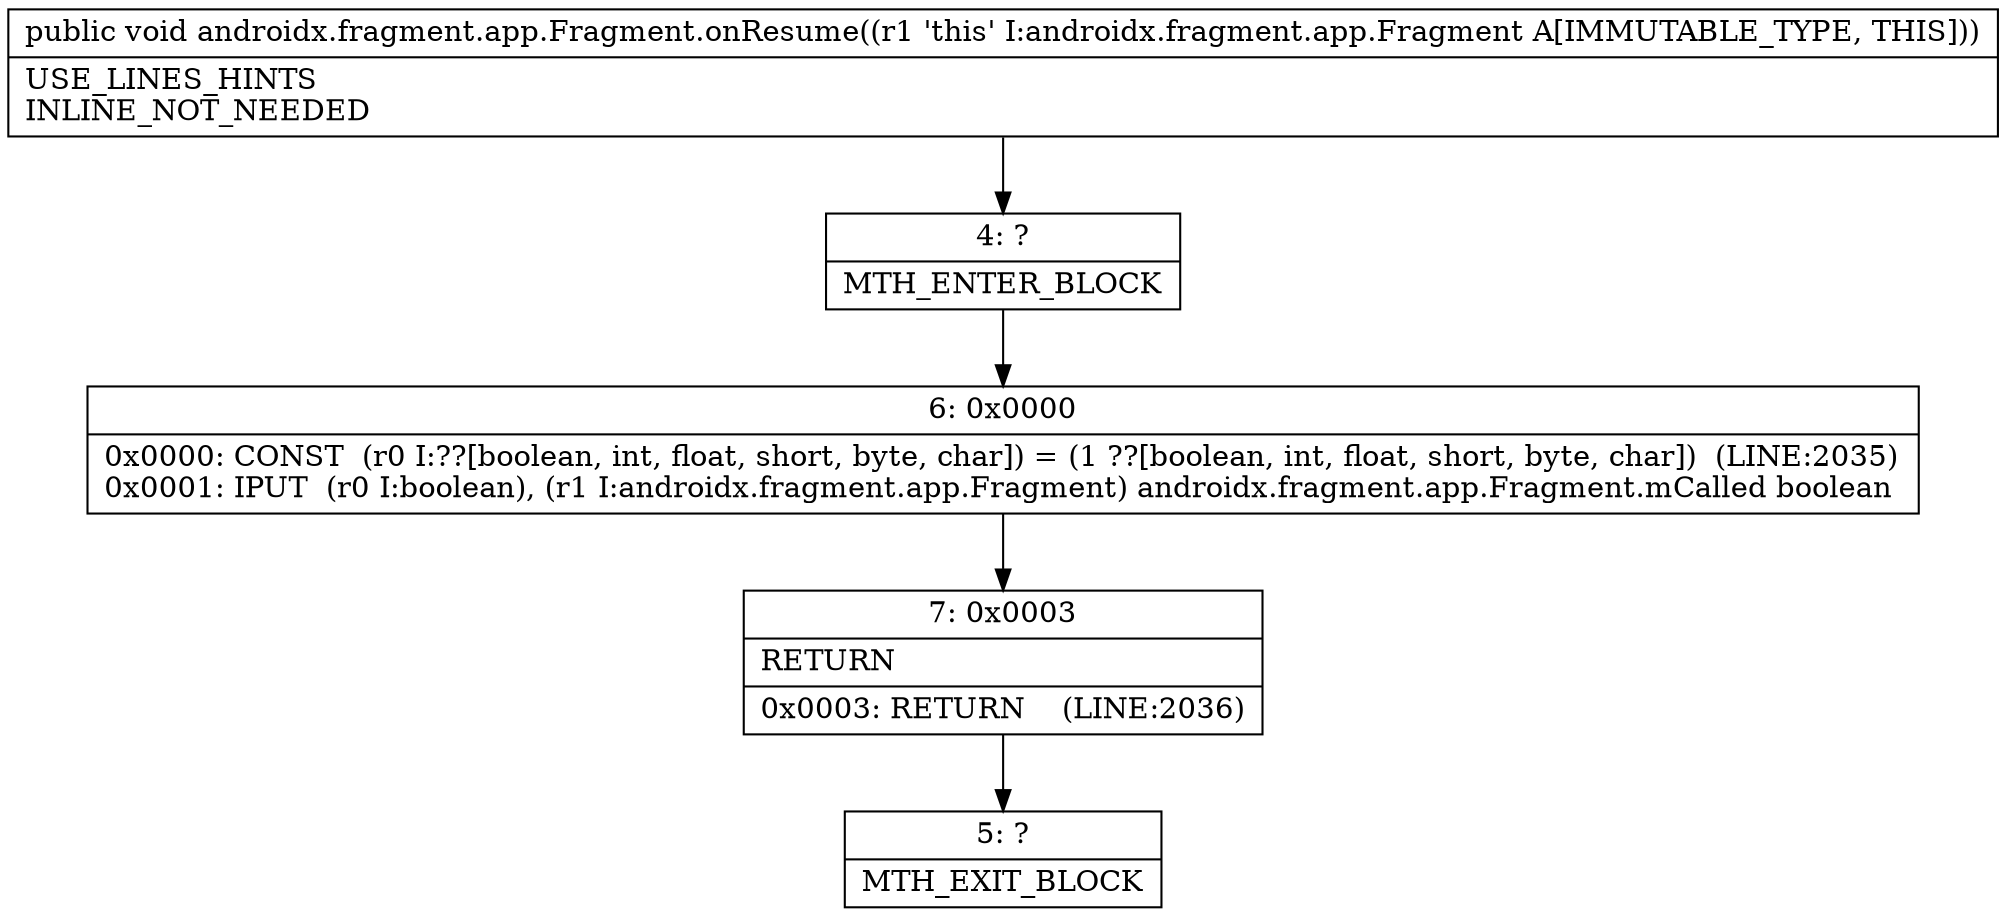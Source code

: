 digraph "CFG forandroidx.fragment.app.Fragment.onResume()V" {
Node_4 [shape=record,label="{4\:\ ?|MTH_ENTER_BLOCK\l}"];
Node_6 [shape=record,label="{6\:\ 0x0000|0x0000: CONST  (r0 I:??[boolean, int, float, short, byte, char]) = (1 ??[boolean, int, float, short, byte, char])  (LINE:2035)\l0x0001: IPUT  (r0 I:boolean), (r1 I:androidx.fragment.app.Fragment) androidx.fragment.app.Fragment.mCalled boolean \l}"];
Node_7 [shape=record,label="{7\:\ 0x0003|RETURN\l|0x0003: RETURN    (LINE:2036)\l}"];
Node_5 [shape=record,label="{5\:\ ?|MTH_EXIT_BLOCK\l}"];
MethodNode[shape=record,label="{public void androidx.fragment.app.Fragment.onResume((r1 'this' I:androidx.fragment.app.Fragment A[IMMUTABLE_TYPE, THIS]))  | USE_LINES_HINTS\lINLINE_NOT_NEEDED\l}"];
MethodNode -> Node_4;Node_4 -> Node_6;
Node_6 -> Node_7;
Node_7 -> Node_5;
}

